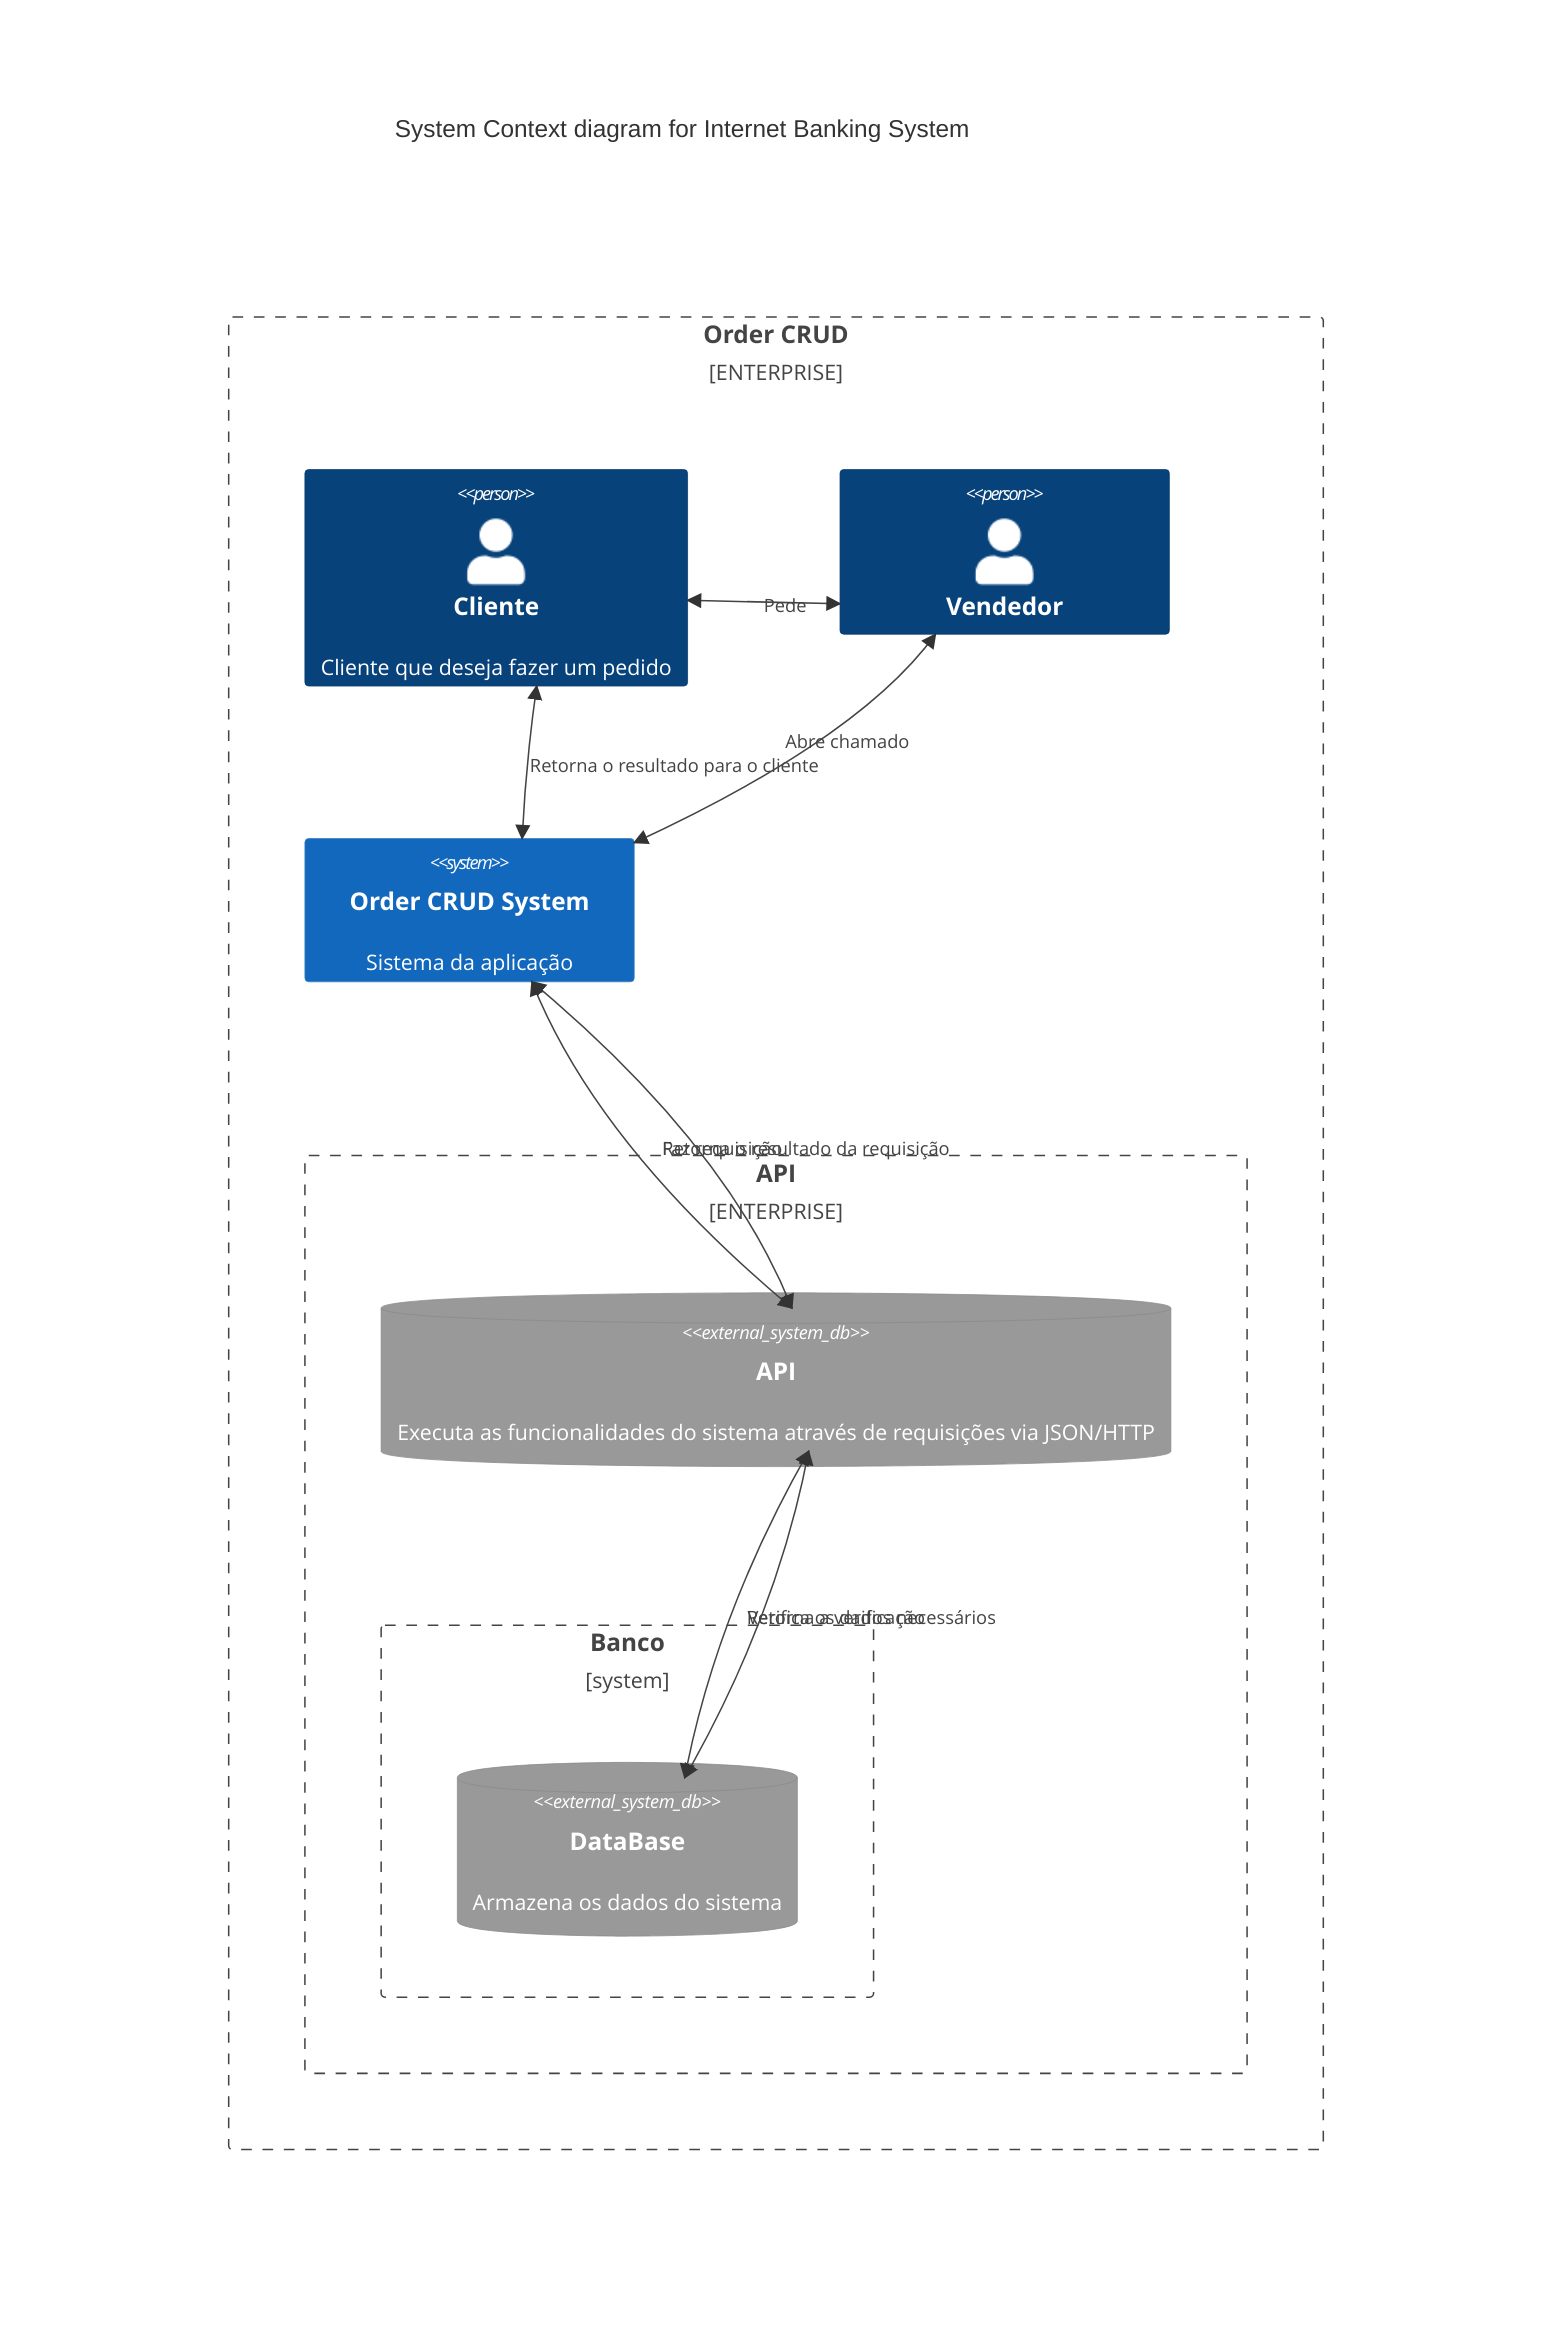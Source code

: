 C4Context
      title System Context diagram for Internet Banking System
      Enterprise_Boundary(b0, "Order CRUD") {
        Person(customerA, "Cliente", "Cliente que deseja fazer um pedido")
        Person(customerB, "Vendedor")
        System(SystemAA, "Order CRUD System", "Sistema da aplicação")


        Enterprise_Boundary(b1, "API") {
          SystemDb_Ext(SystemBB, "API", "Executa as funcionalidades do sistema através de requisições via JSON/HTTP")

          Boundary(b2, "Banco") {
            SystemDb_Ext(SystemCC, "DataBase", "Armazena os dados do sistema")
          }
        }
      }

      BiRel(customerA, customerB, "Pede")
      BiRel(customerB, SystemAA, "Abre chamado")
      BiRel(SystemAA, SystemBB, "Faz requisição")
      BiRel(SystemBB, SystemCC, "Verifica os dados necessários")
      BiRel(SystemCC, SystemBB, "Retorna a verificação")
      BiRel(SystemBB, SystemAA, "Retorna o resultado da requisição")
      BiRel(SystemAA, customerA, "Retorna o resultado para o cliente")